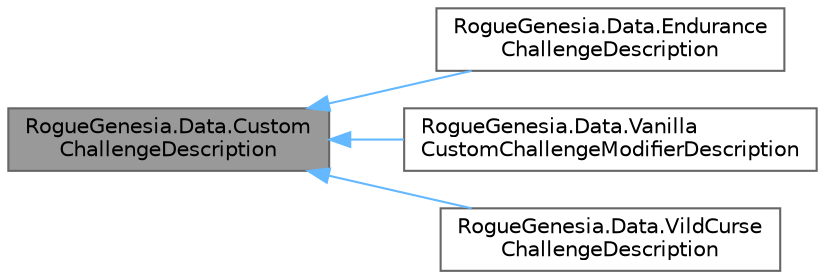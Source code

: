 digraph "RogueGenesia.Data.CustomChallengeDescription"
{
 // LATEX_PDF_SIZE
  bgcolor="transparent";
  edge [fontname=Helvetica,fontsize=10,labelfontname=Helvetica,labelfontsize=10];
  node [fontname=Helvetica,fontsize=10,shape=box,height=0.2,width=0.4];
  rankdir="LR";
  Node1 [label="RogueGenesia.Data.Custom\lChallengeDescription",height=0.2,width=0.4,color="gray40", fillcolor="grey60", style="filled", fontcolor="black",tooltip=" "];
  Node1 -> Node2 [dir="back",color="steelblue1",style="solid"];
  Node2 [label="RogueGenesia.Data.Endurance\lChallengeDescription",height=0.2,width=0.4,color="gray40", fillcolor="white", style="filled",URL="$class_rogue_genesia_1_1_data_1_1_endurance_challenge_description.html",tooltip=" "];
  Node1 -> Node3 [dir="back",color="steelblue1",style="solid"];
  Node3 [label="RogueGenesia.Data.Vanilla\lCustomChallengeModifierDescription",height=0.2,width=0.4,color="gray40", fillcolor="white", style="filled",URL="$class_rogue_genesia_1_1_data_1_1_vanilla_custom_challenge_modifier_description.html",tooltip=" "];
  Node1 -> Node4 [dir="back",color="steelblue1",style="solid"];
  Node4 [label="RogueGenesia.Data.VildCurse\lChallengeDescription",height=0.2,width=0.4,color="gray40", fillcolor="white", style="filled",URL="$class_rogue_genesia_1_1_data_1_1_vild_curse_challenge_description.html",tooltip=" "];
}
